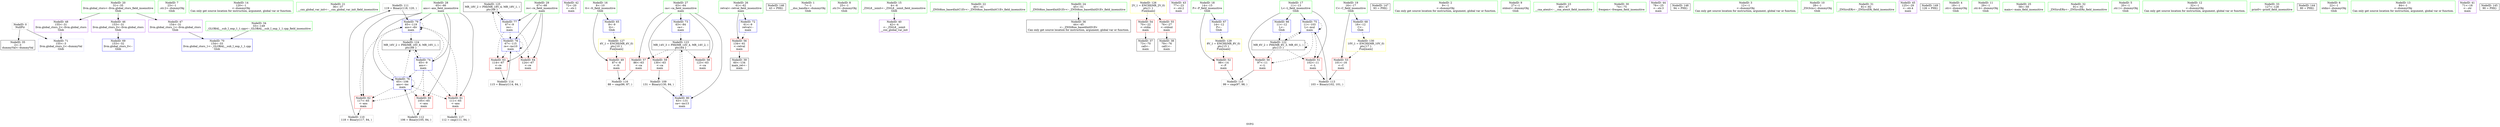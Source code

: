 digraph "SVFG" {
	label="SVFG";

	Node0x564230c9e4a0 [shape=record,color=grey,label="{NodeID: 0\nNullPtr}"];
	Node0x564230c9e4a0 -> Node0x564230cb2e30[style=solid];
	Node0x564230c9e4a0 -> Node0x564230cb5da0[style=solid];
	Node0x564230cb0fe0 [shape=record,color=green,label="{NodeID: 7\n23\<--1\n.str.2\<--dummyObj\nGlob }"];
	Node0x564230cb1c10 [shape=record,color=green,label="{NodeID: 14\n120\<--1\n\<--dummyObj\nCan only get source location for instruction, argument, global var or function.}"];
	Node0x564230cb20f0 [shape=record,color=green,label="{NodeID: 21\n36\<--37\n__cxx_global_var_init\<--__cxx_global_var_init_field_insensitive\n}"];
	Node0x564230cb8640 [shape=record,color=grey,label="{NodeID: 111\n119 = Binary(118, 120, )\n}"];
	Node0x564230cb8640 -> Node0x564230cb6450[style=solid];
	Node0x564230cb2790 [shape=record,color=green,label="{NodeID: 28\n65\<--66\nans\<--ans_field_insensitive\nmain\n}"];
	Node0x564230cb2790 -> Node0x564230cb5390[style=solid];
	Node0x564230cb2790 -> Node0x564230cb5460[style=solid];
	Node0x564230cb2790 -> Node0x564230cb5530[style=solid];
	Node0x564230cb2790 -> Node0x564230cb6040[style=solid];
	Node0x564230cb2790 -> Node0x564230cb61e0[style=solid];
	Node0x564230cb2790 -> Node0x564230cb6450[style=solid];
	Node0x564230cb2e30 [shape=record,color=black,label="{NodeID: 35\n2\<--3\ndummyVal\<--dummyVal\n}"];
	Node0x564230cbe610 [shape=record,color=black,label="{NodeID: 125\nMR_18V_2 = PHI(MR_18V_4, MR_18V_1, )\npts\{68 \}\n}"];
	Node0x564230cbe610 -> Node0x564230cb62b0[style=dashed];
	Node0x564230cb3440 [shape=record,color=purple,label="{NodeID: 42\n72\<--20\n\<--.str.1\nmain\n}"];
	Node0x564230cb4aa0 [shape=record,color=red,label="{NodeID: 49\n87\<--8\n\<--tt\nmain\n}"];
	Node0x564230cb4aa0 -> Node0x564230cb8dc0[style=solid];
	Node0x564230cb5050 [shape=record,color=red,label="{NodeID: 56\n134\<--61\n\<--retval\nmain\n}"];
	Node0x564230cb5050 -> Node0x564230cb31d0[style=solid];
	Node0x564230cc53a0 [shape=record,color=black,label="{NodeID: 146\n43 = PHI()\n}"];
	Node0x564230cb5600 [shape=record,color=red,label="{NodeID: 63\n114\<--67\n\<--re\nmain\n}"];
	Node0x564230cb5600 -> Node0x564230cb8ac0[style=solid];
	Node0x564230cb5ca0 [shape=record,color=blue,label="{NodeID: 70\n154\<--33\nllvm.global_ctors_1\<--_GLOBAL__sub_I_onp_1_1.cpp\nGlob }"];
	Node0x564230cb62b0 [shape=record,color=blue,label="{NodeID: 77\n67\<--9\nre\<--\nmain\n}"];
	Node0x564230cb62b0 -> Node0x564230cb5600[style=dashed];
	Node0x564230cb62b0 -> Node0x564230cb56d0[style=dashed];
	Node0x564230cb62b0 -> Node0x564230cb6380[style=dashed];
	Node0x564230cb62b0 -> Node0x564230cbe610[style=dashed];
	Node0x564230c9ecd0 [shape=record,color=green,label="{NodeID: 1\n7\<--1\n__dso_handle\<--dummyObj\nGlob }"];
	Node0x564230cb1070 [shape=record,color=green,label="{NodeID: 8\n25\<--1\n.str.3\<--dummyObj\nGlob }"];
	Node0x564230cb1ca0 [shape=record,color=green,label="{NodeID: 15\n4\<--6\n_ZStL8__ioinit\<--_ZStL8__ioinit_field_insensitive\nGlob }"];
	Node0x564230cb1ca0 -> Node0x564230cb32a0[style=solid];
	Node0x564230cb21f0 [shape=record,color=green,label="{NodeID: 22\n40\<--41\n_ZNSt8ios_base4InitC1Ev\<--_ZNSt8ios_base4InitC1Ev_field_insensitive\n}"];
	Node0x564230cb87c0 [shape=record,color=grey,label="{NodeID: 112\n106 = Binary(105, 84, )\n}"];
	Node0x564230cb87c0 -> Node0x564230cb61e0[style=solid];
	Node0x564230cb2860 [shape=record,color=green,label="{NodeID: 29\n67\<--68\nre\<--re_field_insensitive\nmain\n}"];
	Node0x564230cb2860 -> Node0x564230cb5600[style=solid];
	Node0x564230cb2860 -> Node0x564230cb56d0[style=solid];
	Node0x564230cb2860 -> Node0x564230cb62b0[style=solid];
	Node0x564230cb2860 -> Node0x564230cb6380[style=solid];
	Node0x564230cb2f30 [shape=record,color=black,label="{NodeID: 36\n44\<--45\n\<--_ZNSt8ios_base4InitD1Ev\nCan only get source location for instruction, argument, global var or function.}"];
	Node0x564230cbeb10 [shape=record,color=yellow,style=double,label="{NodeID: 126\n2V_1 = ENCHI(MR_2V_0)\npts\{1 \}\nFun[main]}"];
	Node0x564230cbeb10 -> Node0x564230cb4eb0[style=dashed];
	Node0x564230cbeb10 -> Node0x564230cb4f80[style=dashed];
	Node0x564230cb3510 [shape=record,color=purple,label="{NodeID: 43\n77\<--23\n\<--.str.2\nmain\n}"];
	Node0x564230cb4b70 [shape=record,color=red,label="{NodeID: 50\n97\<--11\n\<--L\nmain\n}"];
	Node0x564230cb4b70 -> Node0x564230cb8c40[style=solid];
	Node0x564230cb5120 [shape=record,color=red,label="{NodeID: 57\n86\<--63\n\<--ca\nmain\n}"];
	Node0x564230cb5120 -> Node0x564230cb8dc0[style=solid];
	Node0x564230cc5470 [shape=record,color=black,label="{NodeID: 147\n93 = PHI()\n}"];
	Node0x564230cb56d0 [shape=record,color=red,label="{NodeID: 64\n124\<--67\n\<--re\nmain\n}"];
	Node0x564230cb5da0 [shape=record,color=blue, style = dotted,label="{NodeID: 71\n155\<--3\nllvm.global_ctors_2\<--dummyVal\nGlob }"];
	Node0x564230cb6380 [shape=record,color=blue,label="{NodeID: 78\n67\<--115\nre\<--inc10\nmain\n}"];
	Node0x564230cb6380 -> Node0x564230cb5600[style=dashed];
	Node0x564230cb6380 -> Node0x564230cb56d0[style=dashed];
	Node0x564230cb6380 -> Node0x564230cb6380[style=dashed];
	Node0x564230cb6380 -> Node0x564230cbe610[style=dashed];
	Node0x564230c9e630 [shape=record,color=green,label="{NodeID: 2\n9\<--1\n\<--dummyObj\nCan only get source location for instruction, argument, global var or function.}"];
	Node0x564230cb1940 [shape=record,color=green,label="{NodeID: 9\n27\<--1\nstdout\<--dummyObj\nGlob }"];
	Node0x564230cb1d30 [shape=record,color=green,label="{NodeID: 16\n8\<--10\ntt\<--tt_field_insensitive\nGlob }"];
	Node0x564230cb1d30 -> Node0x564230cb4aa0[style=solid];
	Node0x564230cb1d30 -> Node0x564230cb57a0[style=solid];
	Node0x564230cb22f0 [shape=record,color=green,label="{NodeID: 23\n46\<--47\n__cxa_atexit\<--__cxa_atexit_field_insensitive\n}"];
	Node0x564230cb8940 [shape=record,color=grey,label="{NodeID: 113\n103 = Binary(102, 101, )\n}"];
	Node0x564230cb8940 -> Node0x564230cb6110[style=solid];
	Node0x564230cb2930 [shape=record,color=green,label="{NodeID: 30\n74\<--75\nfreopen\<--freopen_field_insensitive\n}"];
	Node0x564230cb3030 [shape=record,color=black,label="{NodeID: 37\n73\<--70\ncall\<--\nmain\n}"];
	Node0x564230cbf630 [shape=record,color=yellow,style=double,label="{NodeID: 127\n4V_1 = ENCHI(MR_4V_0)\npts\{10 \}\nFun[main]}"];
	Node0x564230cbf630 -> Node0x564230cb4aa0[style=dashed];
	Node0x564230cb35e0 [shape=record,color=purple,label="{NodeID: 44\n78\<--25\n\<--.str.3\nmain\n}"];
	Node0x564230cb4c40 [shape=record,color=red,label="{NodeID: 51\n102\<--11\n\<--L\nmain\n}"];
	Node0x564230cb4c40 -> Node0x564230cb8940[style=solid];
	Node0x564230cb51f0 [shape=record,color=red,label="{NodeID: 58\n123\<--63\n\<--ca\nmain\n}"];
	Node0x564230cc55a0 [shape=record,color=black,label="{NodeID: 148\n94 = PHI()\n}"];
	Node0x564230cb57a0 [shape=record,color=blue,label="{NodeID: 65\n8\<--9\ntt\<--\nGlob }"];
	Node0x564230cb57a0 -> Node0x564230cbf630[style=dashed];
	Node0x564230cb5ea0 [shape=record,color=blue,label="{NodeID: 72\n61\<--9\nretval\<--\nmain\n}"];
	Node0x564230cb5ea0 -> Node0x564230cb5050[style=dashed];
	Node0x564230cb6450 [shape=record,color=blue,label="{NodeID: 79\n65\<--119\nans\<--div\nmain\n}"];
	Node0x564230cb6450 -> Node0x564230cb5460[style=dashed];
	Node0x564230cb6450 -> Node0x564230cb5530[style=dashed];
	Node0x564230cb6450 -> Node0x564230cb6450[style=dashed];
	Node0x564230cb6450 -> Node0x564230cbe110[style=dashed];
	Node0x564230c9e8f0 [shape=record,color=green,label="{NodeID: 3\n12\<--1\n\<--dummyObj\nCan only get source location for instruction, argument, global var or function.}"];
	Node0x564230cb19d0 [shape=record,color=green,label="{NodeID: 10\n28\<--1\n_ZSt3cin\<--dummyObj\nGlob }"];
	Node0x564230cb1dc0 [shape=record,color=green,label="{NodeID: 17\n11\<--13\nL\<--L_field_insensitive\nGlob }"];
	Node0x564230cb1dc0 -> Node0x564230cb4b70[style=solid];
	Node0x564230cb1dc0 -> Node0x564230cb4c40[style=solid];
	Node0x564230cb1dc0 -> Node0x564230cb58a0[style=solid];
	Node0x564230cb1dc0 -> Node0x564230cb6110[style=solid];
	Node0x564230cb23f0 [shape=record,color=green,label="{NodeID: 24\n45\<--51\n_ZNSt8ios_base4InitD1Ev\<--_ZNSt8ios_base4InitD1Ev_field_insensitive\n}"];
	Node0x564230cb23f0 -> Node0x564230cb2f30[style=solid];
	Node0x564230cb8ac0 [shape=record,color=grey,label="{NodeID: 114\n115 = Binary(114, 84, )\n}"];
	Node0x564230cb8ac0 -> Node0x564230cb6380[style=solid];
	Node0x564230cb2a30 [shape=record,color=green,label="{NodeID: 31\n81\<--82\n_ZNSirsERi\<--_ZNSirsERi_field_insensitive\n}"];
	Node0x564230cb3100 [shape=record,color=black,label="{NodeID: 38\n79\<--76\ncall1\<--\nmain\n}"];
	Node0x564230cb36b0 [shape=record,color=purple,label="{NodeID: 45\n125\<--29\n\<--.str.4\nmain\n}"];
	Node0x564230cb4d10 [shape=record,color=red,label="{NodeID: 52\n98\<--14\n\<--P\nmain\n}"];
	Node0x564230cb4d10 -> Node0x564230cb8c40[style=solid];
	Node0x564230cb52c0 [shape=record,color=red,label="{NodeID: 59\n130\<--63\n\<--ca\nmain\n}"];
	Node0x564230cb52c0 -> Node0x564230cb8340[style=solid];
	Node0x564230cc6040 [shape=record,color=black,label="{NodeID: 149\n126 = PHI()\n}"];
	Node0x564230cb58a0 [shape=record,color=blue,label="{NodeID: 66\n11\<--12\nL\<--\nGlob }"];
	Node0x564230cb58a0 -> Node0x564230cbd710[style=dashed];
	Node0x564230cb5f70 [shape=record,color=blue,label="{NodeID: 73\n63\<--84\nca\<--\nmain\n}"];
	Node0x564230cb5f70 -> Node0x564230cbdc10[style=dashed];
	Node0x564230cb6520 [shape=record,color=blue,label="{NodeID: 80\n63\<--131\nca\<--inc13\nmain\n}"];
	Node0x564230cb6520 -> Node0x564230cbdc10[style=dashed];
	Node0x564230c9edf0 [shape=record,color=green,label="{NodeID: 4\n18\<--1\n.str\<--dummyObj\nGlob }"];
	Node0x564230cb1a60 [shape=record,color=green,label="{NodeID: 11\n29\<--1\n.str.4\<--dummyObj\nGlob }"];
	Node0x564230cb1e50 [shape=record,color=green,label="{NodeID: 18\n14\<--15\nP\<--P_field_insensitive\nGlob }"];
	Node0x564230cb1e50 -> Node0x564230cb4d10[style=solid];
	Node0x564230cb1e50 -> Node0x564230cb59a0[style=solid];
	Node0x564230cb24f0 [shape=record,color=green,label="{NodeID: 25\n58\<--59\nmain\<--main_field_insensitive\n}"];
	Node0x564230cb8c40 [shape=record,color=grey,label="{NodeID: 115\n99 = cmp(97, 98, )\n}"];
	Node0x564230cb2b30 [shape=record,color=green,label="{NodeID: 32\n91\<--92\n_ZNSirsERx\<--_ZNSirsERx_field_insensitive\n}"];
	Node0x564230cbd710 [shape=record,color=black,label="{NodeID: 122\nMR_6V_2 = PHI(MR_6V_3, MR_6V_1, )\npts\{13 \}\n}"];
	Node0x564230cbd710 -> Node0x564230cb4b70[style=dashed];
	Node0x564230cbd710 -> Node0x564230cb4c40[style=dashed];
	Node0x564230cbd710 -> Node0x564230cb6110[style=dashed];
	Node0x564230cbd710 -> Node0x564230cbd710[style=dashed];
	Node0x564230cb31d0 [shape=record,color=black,label="{NodeID: 39\n60\<--134\nmain_ret\<--\nmain\n}"];
	Node0x564230cbf820 [shape=record,color=yellow,style=double,label="{NodeID: 129\n8V_1 = ENCHI(MR_8V_0)\npts\{15 \}\nFun[main]}"];
	Node0x564230cbf820 -> Node0x564230cb4d10[style=dashed];
	Node0x564230cb3780 [shape=record,color=purple,label="{NodeID: 46\n153\<--31\nllvm.global_ctors_0\<--llvm.global_ctors\nGlob }"];
	Node0x564230cb3780 -> Node0x564230cb5ba0[style=solid];
	Node0x564230cb4de0 [shape=record,color=red,label="{NodeID: 53\n101\<--16\n\<--C\nmain\n}"];
	Node0x564230cb4de0 -> Node0x564230cb8940[style=solid];
	Node0x564230cb5390 [shape=record,color=red,label="{NodeID: 60\n105\<--65\n\<--ans\nmain\n}"];
	Node0x564230cb5390 -> Node0x564230cb87c0[style=solid];
	Node0x564230cb59a0 [shape=record,color=blue,label="{NodeID: 67\n14\<--12\nP\<--\nGlob }"];
	Node0x564230cb59a0 -> Node0x564230cbf820[style=dashed];
	Node0x564230cb6040 [shape=record,color=blue,label="{NodeID: 74\n65\<--9\nans\<--\nmain\n}"];
	Node0x564230cb6040 -> Node0x564230cb5390[style=dashed];
	Node0x564230cb6040 -> Node0x564230cb5460[style=dashed];
	Node0x564230cb6040 -> Node0x564230cb5530[style=dashed];
	Node0x564230cb6040 -> Node0x564230cb61e0[style=dashed];
	Node0x564230cb6040 -> Node0x564230cb6450[style=dashed];
	Node0x564230cb6040 -> Node0x564230cbe110[style=dashed];
	Node0x564230c9e7b0 [shape=record,color=green,label="{NodeID: 5\n20\<--1\n.str.1\<--dummyObj\nGlob }"];
	Node0x564230cb1af0 [shape=record,color=green,label="{NodeID: 12\n32\<--1\n\<--dummyObj\nCan only get source location for instruction, argument, global var or function.}"];
	Node0x564230cb1f20 [shape=record,color=green,label="{NodeID: 19\n16\<--17\nC\<--C_field_insensitive\nGlob }"];
	Node0x564230cb1f20 -> Node0x564230cb4de0[style=solid];
	Node0x564230cb1f20 -> Node0x564230cb5aa0[style=solid];
	Node0x564230cb8340 [shape=record,color=grey,label="{NodeID: 109\n131 = Binary(130, 84, )\n}"];
	Node0x564230cb8340 -> Node0x564230cb6520[style=solid];
	Node0x564230cb25f0 [shape=record,color=green,label="{NodeID: 26\n61\<--62\nretval\<--retval_field_insensitive\nmain\n}"];
	Node0x564230cb25f0 -> Node0x564230cb5050[style=solid];
	Node0x564230cb25f0 -> Node0x564230cb5ea0[style=solid];
	Node0x564230cb8dc0 [shape=record,color=grey,label="{NodeID: 116\n88 = cmp(86, 87, )\n}"];
	Node0x564230cb2c30 [shape=record,color=green,label="{NodeID: 33\n127\<--128\nprintf\<--printf_field_insensitive\n}"];
	Node0x564230cbdc10 [shape=record,color=black,label="{NodeID: 123\nMR_14V_3 = PHI(MR_14V_4, MR_14V_2, )\npts\{64 \}\n}"];
	Node0x564230cbdc10 -> Node0x564230cb5120[style=dashed];
	Node0x564230cbdc10 -> Node0x564230cb51f0[style=dashed];
	Node0x564230cbdc10 -> Node0x564230cb52c0[style=dashed];
	Node0x564230cbdc10 -> Node0x564230cb6520[style=dashed];
	Node0x564230cb32a0 [shape=record,color=purple,label="{NodeID: 40\n42\<--4\n\<--_ZStL8__ioinit\n__cxx_global_var_init\n}"];
	Node0x564230cbf900 [shape=record,color=yellow,style=double,label="{NodeID: 130\n10V_1 = ENCHI(MR_10V_0)\npts\{17 \}\nFun[main]}"];
	Node0x564230cbf900 -> Node0x564230cb4de0[style=dashed];
	Node0x564230cb3880 [shape=record,color=purple,label="{NodeID: 47\n154\<--31\nllvm.global_ctors_1\<--llvm.global_ctors\nGlob }"];
	Node0x564230cb3880 -> Node0x564230cb5ca0[style=solid];
	Node0x564230cb4eb0 [shape=record,color=red,label="{NodeID: 54\n70\<--22\n\<--stdin\nmain\n}"];
	Node0x564230cb4eb0 -> Node0x564230cb3030[style=solid];
	Node0x564230b32870 [shape=record,color=black,label="{NodeID: 144\n80 = PHI()\n}"];
	Node0x564230cb5460 [shape=record,color=red,label="{NodeID: 61\n111\<--65\n\<--ans\nmain\n}"];
	Node0x564230cb5460 -> Node0x564230cb8f40[style=solid];
	Node0x564230cb5aa0 [shape=record,color=blue,label="{NodeID: 68\n16\<--12\nC\<--\nGlob }"];
	Node0x564230cb5aa0 -> Node0x564230cbf900[style=dashed];
	Node0x564230cb6110 [shape=record,color=blue,label="{NodeID: 75\n11\<--103\nL\<--mul\nmain\n}"];
	Node0x564230cb6110 -> Node0x564230cb4b70[style=dashed];
	Node0x564230cb6110 -> Node0x564230cb4c40[style=dashed];
	Node0x564230cb6110 -> Node0x564230cb6110[style=dashed];
	Node0x564230cb6110 -> Node0x564230cbd710[style=dashed];
	Node0x564230cb0f50 [shape=record,color=green,label="{NodeID: 6\n22\<--1\nstdin\<--dummyObj\nGlob }"];
	Node0x564230cb1b80 [shape=record,color=green,label="{NodeID: 13\n84\<--1\n\<--dummyObj\nCan only get source location for instruction, argument, global var or function.}"];
	Node0x564230cb1ff0 [shape=record,color=green,label="{NodeID: 20\n31\<--35\nllvm.global_ctors\<--llvm.global_ctors_field_insensitive\nGlob }"];
	Node0x564230cb1ff0 -> Node0x564230cb3780[style=solid];
	Node0x564230cb1ff0 -> Node0x564230cb3880[style=solid];
	Node0x564230cb1ff0 -> Node0x564230cb49a0[style=solid];
	Node0x564230cb84c0 [shape=record,color=grey,label="{NodeID: 110\n118 = Binary(117, 84, )\n}"];
	Node0x564230cb84c0 -> Node0x564230cb8640[style=solid];
	Node0x564230cb26c0 [shape=record,color=green,label="{NodeID: 27\n63\<--64\nca\<--ca_field_insensitive\nmain\n}"];
	Node0x564230cb26c0 -> Node0x564230cb5120[style=solid];
	Node0x564230cb26c0 -> Node0x564230cb51f0[style=solid];
	Node0x564230cb26c0 -> Node0x564230cb52c0[style=solid];
	Node0x564230cb26c0 -> Node0x564230cb5f70[style=solid];
	Node0x564230cb26c0 -> Node0x564230cb6520[style=solid];
	Node0x564230cb8f40 [shape=record,color=grey,label="{NodeID: 117\n112 = cmp(111, 84, )\n}"];
	Node0x564230cb2d30 [shape=record,color=green,label="{NodeID: 34\n33\<--149\n_GLOBAL__sub_I_onp_1_1.cpp\<--_GLOBAL__sub_I_onp_1_1.cpp_field_insensitive\n}"];
	Node0x564230cb2d30 -> Node0x564230cb5ca0[style=solid];
	Node0x564230cbe110 [shape=record,color=black,label="{NodeID: 124\nMR_16V_2 = PHI(MR_16V_6, MR_16V_1, )\npts\{66 \}\n}"];
	Node0x564230cbe110 -> Node0x564230cb6040[style=dashed];
	Node0x564230cb3370 [shape=record,color=purple,label="{NodeID: 41\n71\<--18\n\<--.str\nmain\n}"];
	Node0x564230cb49a0 [shape=record,color=purple,label="{NodeID: 48\n155\<--31\nllvm.global_ctors_2\<--llvm.global_ctors\nGlob }"];
	Node0x564230cb49a0 -> Node0x564230cb5da0[style=solid];
	Node0x564230cb4f80 [shape=record,color=red,label="{NodeID: 55\n76\<--27\n\<--stdout\nmain\n}"];
	Node0x564230cb4f80 -> Node0x564230cb3100[style=solid];
	Node0x564230cc5240 [shape=record,color=black,label="{NodeID: 145\n90 = PHI()\n}"];
	Node0x564230cb5530 [shape=record,color=red,label="{NodeID: 62\n117\<--65\n\<--ans\nmain\n}"];
	Node0x564230cb5530 -> Node0x564230cb84c0[style=solid];
	Node0x564230cb5ba0 [shape=record,color=blue,label="{NodeID: 69\n153\<--32\nllvm.global_ctors_0\<--\nGlob }"];
	Node0x564230cb61e0 [shape=record,color=blue,label="{NodeID: 76\n65\<--106\nans\<--inc\nmain\n}"];
	Node0x564230cb61e0 -> Node0x564230cb5390[style=dashed];
	Node0x564230cb61e0 -> Node0x564230cb5460[style=dashed];
	Node0x564230cb61e0 -> Node0x564230cb5530[style=dashed];
	Node0x564230cb61e0 -> Node0x564230cb61e0[style=dashed];
	Node0x564230cb61e0 -> Node0x564230cb6450[style=dashed];
	Node0x564230cb61e0 -> Node0x564230cbe110[style=dashed];
}
